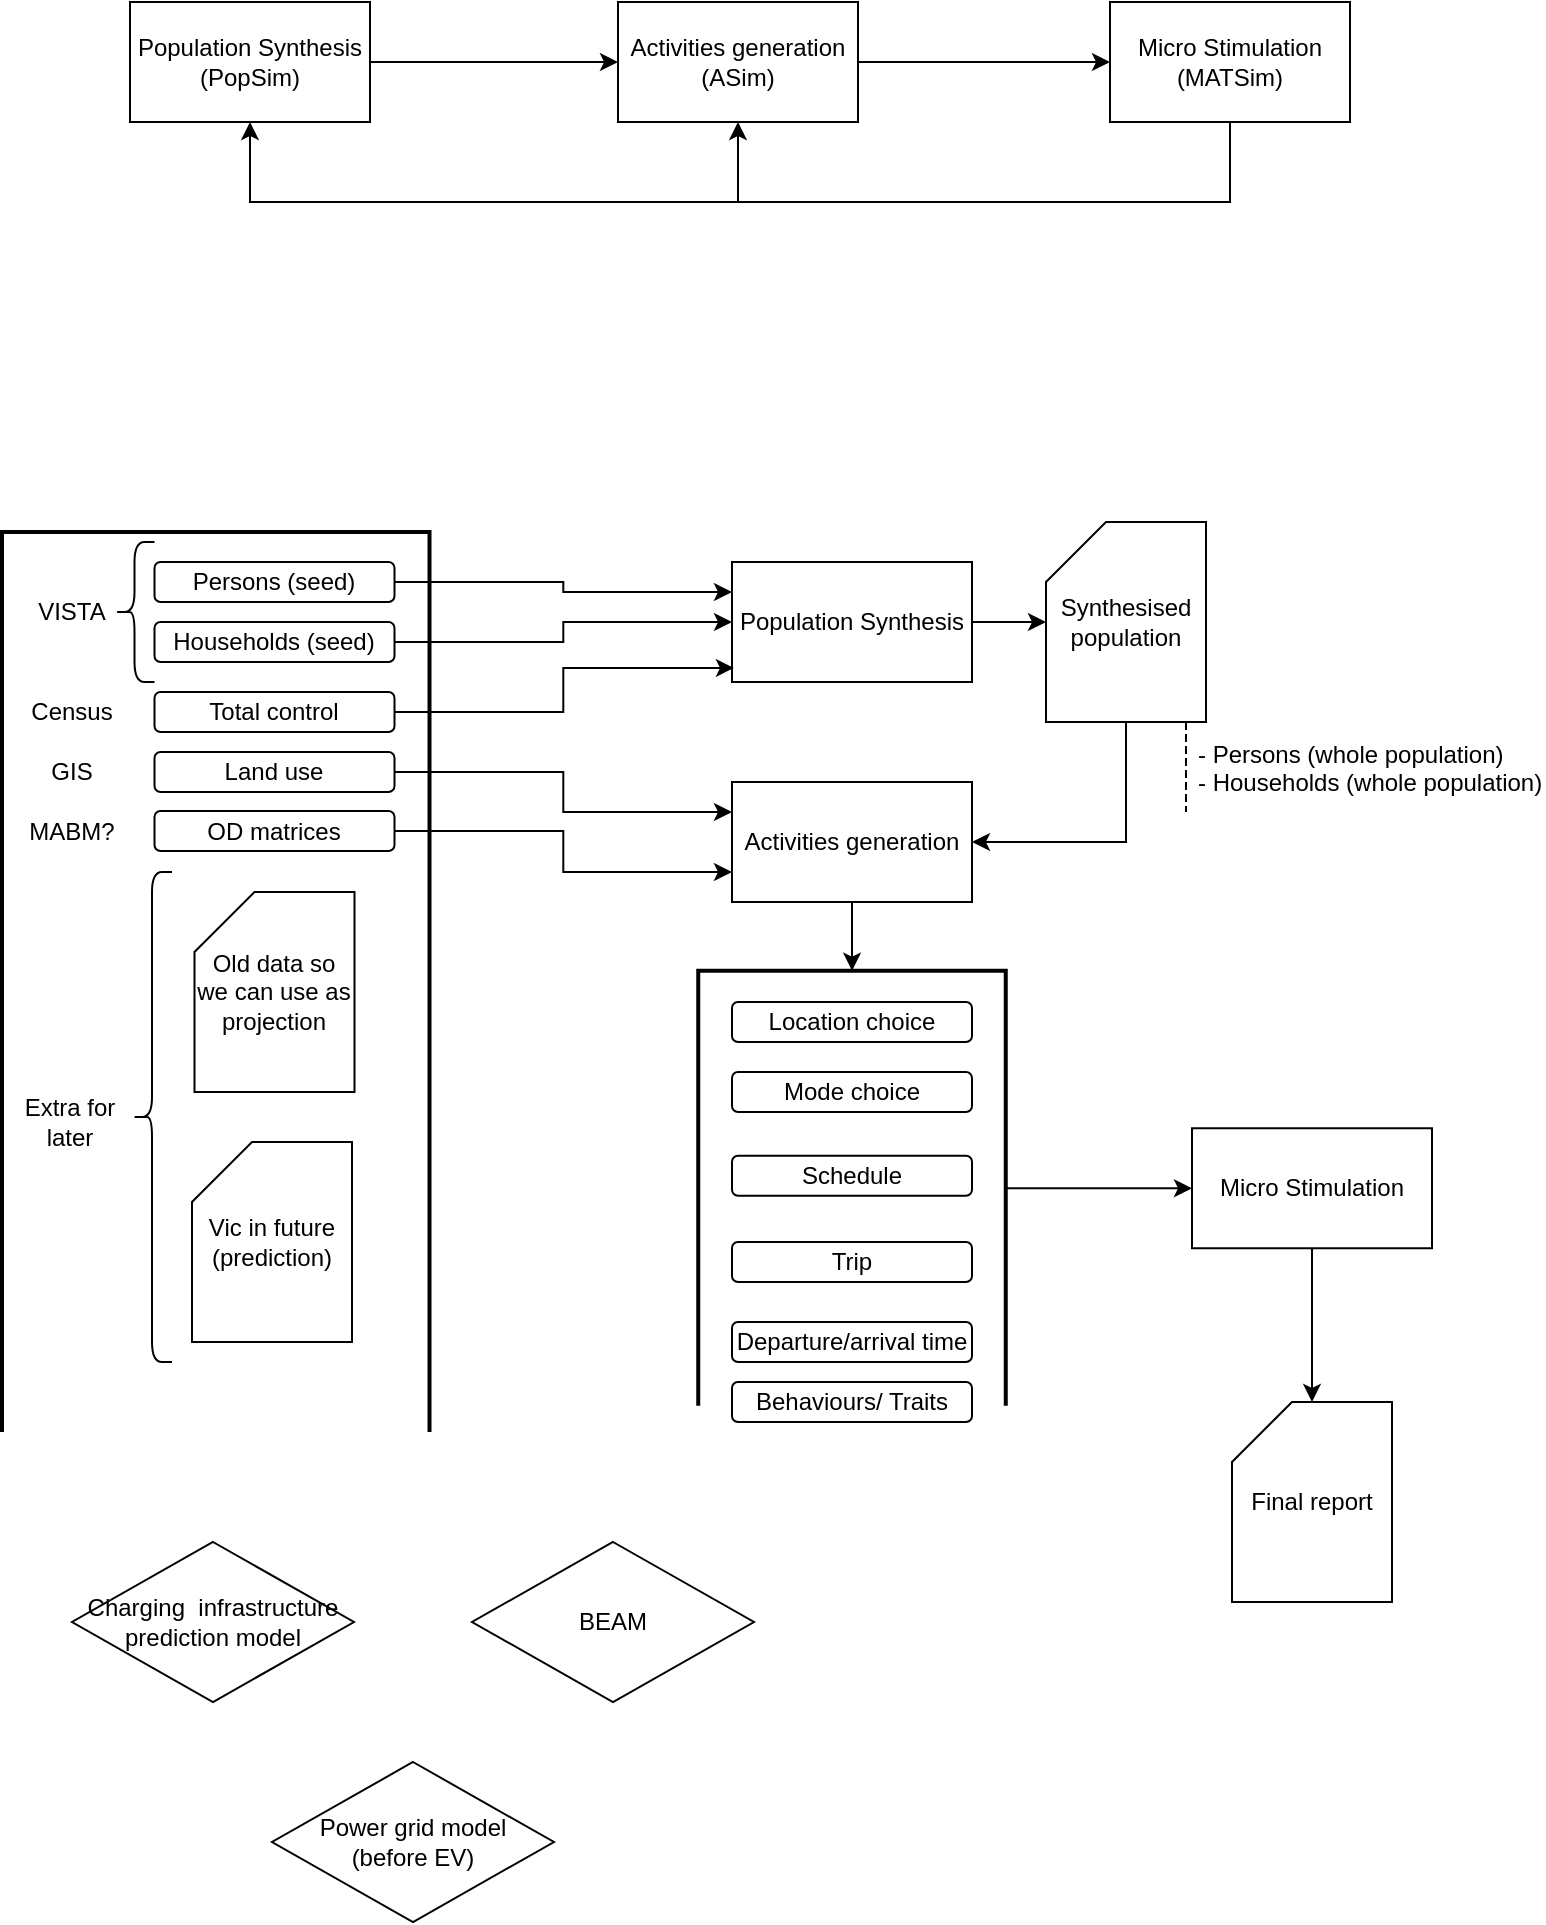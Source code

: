 <mxfile version="20.0.4" type="github">
  <diagram id="niMGvg3uXuLtMgdhvWrS" name="Page-1">
    <mxGraphModel dx="782" dy="434" grid="1" gridSize="10" guides="1" tooltips="1" connect="1" arrows="1" fold="1" page="1" pageScale="1" pageWidth="827" pageHeight="1169" math="0" shadow="0">
      <root>
        <mxCell id="0" />
        <mxCell id="1" parent="0" />
        <mxCell id="2_Vsr7ODEx59oDxRcPSc-5" style="edgeStyle=orthogonalEdgeStyle;rounded=0;orthogonalLoop=1;jettySize=auto;html=1;exitX=1;exitY=0.5;exitDx=0;exitDy=0;entryX=0;entryY=0.5;entryDx=0;entryDy=0;" edge="1" parent="1" source="2_Vsr7ODEx59oDxRcPSc-1" target="2_Vsr7ODEx59oDxRcPSc-2">
          <mxGeometry relative="1" as="geometry" />
        </mxCell>
        <mxCell id="2_Vsr7ODEx59oDxRcPSc-1" value="Population Synthesis&lt;br&gt;(PopSim)" style="rounded=0;whiteSpace=wrap;html=1;" vertex="1" parent="1">
          <mxGeometry x="109" y="40" width="120" height="60" as="geometry" />
        </mxCell>
        <mxCell id="2_Vsr7ODEx59oDxRcPSc-6" style="edgeStyle=orthogonalEdgeStyle;rounded=0;orthogonalLoop=1;jettySize=auto;html=1;exitX=1;exitY=0.5;exitDx=0;exitDy=0;" edge="1" parent="1" source="2_Vsr7ODEx59oDxRcPSc-2" target="2_Vsr7ODEx59oDxRcPSc-3">
          <mxGeometry relative="1" as="geometry" />
        </mxCell>
        <mxCell id="2_Vsr7ODEx59oDxRcPSc-2" value="Activities generation&lt;br&gt;(ASim)" style="rounded=0;whiteSpace=wrap;html=1;" vertex="1" parent="1">
          <mxGeometry x="353" y="40" width="120" height="60" as="geometry" />
        </mxCell>
        <mxCell id="2_Vsr7ODEx59oDxRcPSc-57" style="edgeStyle=orthogonalEdgeStyle;rounded=0;orthogonalLoop=1;jettySize=auto;html=1;exitX=0.5;exitY=1;exitDx=0;exitDy=0;entryX=0.5;entryY=1;entryDx=0;entryDy=0;" edge="1" parent="1" source="2_Vsr7ODEx59oDxRcPSc-3" target="2_Vsr7ODEx59oDxRcPSc-1">
          <mxGeometry relative="1" as="geometry">
            <Array as="points">
              <mxPoint x="659" y="140" />
              <mxPoint x="169" y="140" />
            </Array>
          </mxGeometry>
        </mxCell>
        <mxCell id="2_Vsr7ODEx59oDxRcPSc-3" value="Micro Stimulation&lt;br&gt;(MATSim)" style="rounded=0;whiteSpace=wrap;html=1;" vertex="1" parent="1">
          <mxGeometry x="599" y="40" width="120" height="60" as="geometry" />
        </mxCell>
        <mxCell id="2_Vsr7ODEx59oDxRcPSc-46" style="edgeStyle=orthogonalEdgeStyle;rounded=0;orthogonalLoop=1;jettySize=auto;html=1;exitX=1;exitY=0.5;exitDx=0;exitDy=0;" edge="1" parent="1" source="2_Vsr7ODEx59oDxRcPSc-4" target="2_Vsr7ODEx59oDxRcPSc-39">
          <mxGeometry relative="1" as="geometry" />
        </mxCell>
        <mxCell id="2_Vsr7ODEx59oDxRcPSc-4" value="Population Synthesis" style="rounded=0;whiteSpace=wrap;html=1;" vertex="1" parent="1">
          <mxGeometry x="410" y="320" width="120" height="60" as="geometry" />
        </mxCell>
        <mxCell id="2_Vsr7ODEx59oDxRcPSc-9" value="Vic in future (prediction)" style="shape=card;whiteSpace=wrap;html=1;" vertex="1" parent="1">
          <mxGeometry x="140" y="610" width="80" height="100" as="geometry" />
        </mxCell>
        <mxCell id="2_Vsr7ODEx59oDxRcPSc-10" value="Old data so we can use as projection" style="shape=card;whiteSpace=wrap;html=1;" vertex="1" parent="1">
          <mxGeometry x="141.25" y="485" width="80" height="100" as="geometry" />
        </mxCell>
        <mxCell id="2_Vsr7ODEx59oDxRcPSc-12" value="" style="strokeWidth=2;html=1;shape=mxgraph.flowchart.annotation_1;align=left;pointerEvents=1;rotation=90;" vertex="1" parent="1">
          <mxGeometry x="-73.12" y="423.13" width="450" height="213.75" as="geometry" />
        </mxCell>
        <mxCell id="2_Vsr7ODEx59oDxRcPSc-35" style="edgeStyle=orthogonalEdgeStyle;rounded=0;orthogonalLoop=1;jettySize=auto;html=1;exitX=1;exitY=0.5;exitDx=0;exitDy=0;entryX=0;entryY=0.25;entryDx=0;entryDy=0;" edge="1" parent="1" source="2_Vsr7ODEx59oDxRcPSc-14" target="2_Vsr7ODEx59oDxRcPSc-4">
          <mxGeometry relative="1" as="geometry" />
        </mxCell>
        <mxCell id="2_Vsr7ODEx59oDxRcPSc-14" value="Persons (seed)" style="rounded=1;whiteSpace=wrap;html=1;" vertex="1" parent="1">
          <mxGeometry x="121.25" y="320" width="120" height="20" as="geometry" />
        </mxCell>
        <mxCell id="2_Vsr7ODEx59oDxRcPSc-36" style="edgeStyle=orthogonalEdgeStyle;rounded=0;orthogonalLoop=1;jettySize=auto;html=1;exitX=1;exitY=0.5;exitDx=0;exitDy=0;entryX=0;entryY=0.5;entryDx=0;entryDy=0;" edge="1" parent="1" source="2_Vsr7ODEx59oDxRcPSc-15" target="2_Vsr7ODEx59oDxRcPSc-4">
          <mxGeometry relative="1" as="geometry" />
        </mxCell>
        <mxCell id="2_Vsr7ODEx59oDxRcPSc-15" value="Households (seed)" style="rounded=1;whiteSpace=wrap;html=1;" vertex="1" parent="1">
          <mxGeometry x="121.25" y="350" width="120" height="20" as="geometry" />
        </mxCell>
        <mxCell id="2_Vsr7ODEx59oDxRcPSc-37" style="edgeStyle=orthogonalEdgeStyle;rounded=0;orthogonalLoop=1;jettySize=auto;html=1;exitX=1;exitY=0.5;exitDx=0;exitDy=0;entryX=0.008;entryY=0.883;entryDx=0;entryDy=0;entryPerimeter=0;" edge="1" parent="1" source="2_Vsr7ODEx59oDxRcPSc-16" target="2_Vsr7ODEx59oDxRcPSc-4">
          <mxGeometry relative="1" as="geometry" />
        </mxCell>
        <mxCell id="2_Vsr7ODEx59oDxRcPSc-16" value="Total control" style="rounded=1;whiteSpace=wrap;html=1;" vertex="1" parent="1">
          <mxGeometry x="121.25" y="385" width="120" height="20" as="geometry" />
        </mxCell>
        <mxCell id="2_Vsr7ODEx59oDxRcPSc-50" style="edgeStyle=orthogonalEdgeStyle;rounded=0;orthogonalLoop=1;jettySize=auto;html=1;entryX=0;entryY=0.25;entryDx=0;entryDy=0;" edge="1" parent="1" source="2_Vsr7ODEx59oDxRcPSc-17" target="2_Vsr7ODEx59oDxRcPSc-47">
          <mxGeometry relative="1" as="geometry" />
        </mxCell>
        <mxCell id="2_Vsr7ODEx59oDxRcPSc-17" value="Land use" style="rounded=1;whiteSpace=wrap;html=1;" vertex="1" parent="1">
          <mxGeometry x="121.25" y="415" width="120" height="20" as="geometry" />
        </mxCell>
        <mxCell id="2_Vsr7ODEx59oDxRcPSc-51" style="edgeStyle=orthogonalEdgeStyle;rounded=0;orthogonalLoop=1;jettySize=auto;html=1;exitX=1;exitY=0.5;exitDx=0;exitDy=0;entryX=0;entryY=0.75;entryDx=0;entryDy=0;" edge="1" parent="1" source="2_Vsr7ODEx59oDxRcPSc-18" target="2_Vsr7ODEx59oDxRcPSc-47">
          <mxGeometry relative="1" as="geometry" />
        </mxCell>
        <mxCell id="2_Vsr7ODEx59oDxRcPSc-18" value="OD matrices" style="rounded=1;whiteSpace=wrap;html=1;" vertex="1" parent="1">
          <mxGeometry x="121.25" y="444.5" width="120" height="20" as="geometry" />
        </mxCell>
        <mxCell id="2_Vsr7ODEx59oDxRcPSc-21" value="" style="shape=curlyBracket;whiteSpace=wrap;html=1;rounded=1;" vertex="1" parent="1">
          <mxGeometry x="101.25" y="310" width="20" height="70" as="geometry" />
        </mxCell>
        <mxCell id="2_Vsr7ODEx59oDxRcPSc-24" value="VISTA" style="text;html=1;strokeColor=none;fillColor=none;align=center;verticalAlign=middle;whiteSpace=wrap;rounded=0;" vertex="1" parent="1">
          <mxGeometry x="50" y="330" width="60" height="30" as="geometry" />
        </mxCell>
        <mxCell id="2_Vsr7ODEx59oDxRcPSc-25" value="Census" style="text;html=1;strokeColor=none;fillColor=none;align=center;verticalAlign=middle;whiteSpace=wrap;rounded=0;" vertex="1" parent="1">
          <mxGeometry x="50" y="380" width="60" height="30" as="geometry" />
        </mxCell>
        <mxCell id="2_Vsr7ODEx59oDxRcPSc-27" value="GIS" style="text;html=1;strokeColor=none;fillColor=none;align=center;verticalAlign=middle;whiteSpace=wrap;rounded=0;" vertex="1" parent="1">
          <mxGeometry x="50" y="409.5" width="60" height="30" as="geometry" />
        </mxCell>
        <mxCell id="2_Vsr7ODEx59oDxRcPSc-28" value="MABM?" style="text;html=1;strokeColor=none;fillColor=none;align=center;verticalAlign=middle;whiteSpace=wrap;rounded=0;" vertex="1" parent="1">
          <mxGeometry x="50" y="439.5" width="60" height="30" as="geometry" />
        </mxCell>
        <mxCell id="2_Vsr7ODEx59oDxRcPSc-31" value="" style="shape=curlyBracket;whiteSpace=wrap;html=1;rounded=1;" vertex="1" parent="1">
          <mxGeometry x="110" y="475" width="20" height="245" as="geometry" />
        </mxCell>
        <mxCell id="2_Vsr7ODEx59oDxRcPSc-32" value="Extra for later" style="text;html=1;strokeColor=none;fillColor=none;align=center;verticalAlign=middle;whiteSpace=wrap;rounded=0;" vertex="1" parent="1">
          <mxGeometry x="49" y="585" width="60" height="30" as="geometry" />
        </mxCell>
        <mxCell id="2_Vsr7ODEx59oDxRcPSc-55" style="edgeStyle=orthogonalEdgeStyle;rounded=0;orthogonalLoop=1;jettySize=auto;html=1;exitX=0.5;exitY=1;exitDx=0;exitDy=0;exitPerimeter=0;entryX=1;entryY=0.5;entryDx=0;entryDy=0;" edge="1" parent="1" source="2_Vsr7ODEx59oDxRcPSc-39" target="2_Vsr7ODEx59oDxRcPSc-47">
          <mxGeometry relative="1" as="geometry" />
        </mxCell>
        <mxCell id="2_Vsr7ODEx59oDxRcPSc-39" value="Synthesised population" style="shape=card;whiteSpace=wrap;html=1;" vertex="1" parent="1">
          <mxGeometry x="567" y="300" width="80" height="100" as="geometry" />
        </mxCell>
        <mxCell id="2_Vsr7ODEx59oDxRcPSc-61" style="edgeStyle=orthogonalEdgeStyle;rounded=0;orthogonalLoop=1;jettySize=auto;html=1;exitX=0.5;exitY=1;exitDx=0;exitDy=0;" edge="1" parent="1" source="2_Vsr7ODEx59oDxRcPSc-47" target="2_Vsr7ODEx59oDxRcPSc-59">
          <mxGeometry relative="1" as="geometry" />
        </mxCell>
        <mxCell id="2_Vsr7ODEx59oDxRcPSc-47" value="Activities generation" style="rounded=0;whiteSpace=wrap;html=1;" vertex="1" parent="1">
          <mxGeometry x="410" y="430" width="120" height="60" as="geometry" />
        </mxCell>
        <mxCell id="2_Vsr7ODEx59oDxRcPSc-48" value="- Persons (whole population)&#xa;- Households (whole population)" style="shape=partialRectangle;fillColor=none;align=left;verticalAlign=middle;strokeColor=none;spacingLeft=34;rotatable=0;points=[[0,0.5],[1,0.5]];portConstraint=eastwest;dropTarget=0;" vertex="1" parent="1">
          <mxGeometry x="607" y="400.5" width="90" height="44" as="geometry" />
        </mxCell>
        <mxCell id="2_Vsr7ODEx59oDxRcPSc-49" value="" style="shape=partialRectangle;top=0;left=0;bottom=0;fillColor=none;stokeWidth=1;dashed=1;align=left;verticalAlign=middle;spacingLeft=4;spacingRight=4;overflow=hidden;rotatable=0;points=[];portConstraint=eastwest;part=1;" vertex="1" connectable="0" parent="2_Vsr7ODEx59oDxRcPSc-48">
          <mxGeometry width="30" height="44" as="geometry" />
        </mxCell>
        <mxCell id="2_Vsr7ODEx59oDxRcPSc-58" value="" style="edgeStyle=segmentEdgeStyle;endArrow=classic;html=1;rounded=0;entryX=0.5;entryY=1;entryDx=0;entryDy=0;" edge="1" parent="1" target="2_Vsr7ODEx59oDxRcPSc-2">
          <mxGeometry width="50" height="50" relative="1" as="geometry">
            <mxPoint x="410" y="140" as="sourcePoint" />
            <mxPoint x="530" y="370" as="targetPoint" />
            <Array as="points">
              <mxPoint x="413" y="140" />
            </Array>
          </mxGeometry>
        </mxCell>
        <mxCell id="2_Vsr7ODEx59oDxRcPSc-69" style="edgeStyle=orthogonalEdgeStyle;rounded=0;orthogonalLoop=1;jettySize=auto;html=1;exitX=0.5;exitY=0;exitDx=0;exitDy=0;exitPerimeter=0;entryX=0;entryY=0.5;entryDx=0;entryDy=0;" edge="1" parent="1" source="2_Vsr7ODEx59oDxRcPSc-59" target="2_Vsr7ODEx59oDxRcPSc-68">
          <mxGeometry relative="1" as="geometry" />
        </mxCell>
        <mxCell id="2_Vsr7ODEx59oDxRcPSc-59" value="" style="strokeWidth=2;html=1;shape=mxgraph.flowchart.annotation_1;align=left;pointerEvents=1;rotation=90;" vertex="1" parent="1">
          <mxGeometry x="361.25" y="556.25" width="217.5" height="153.75" as="geometry" />
        </mxCell>
        <mxCell id="2_Vsr7ODEx59oDxRcPSc-60" value="Location choice" style="rounded=1;whiteSpace=wrap;html=1;" vertex="1" parent="1">
          <mxGeometry x="410" y="540" width="120" height="20" as="geometry" />
        </mxCell>
        <mxCell id="2_Vsr7ODEx59oDxRcPSc-62" value="Mode choice" style="rounded=1;whiteSpace=wrap;html=1;" vertex="1" parent="1">
          <mxGeometry x="410" y="575" width="120" height="20" as="geometry" />
        </mxCell>
        <mxCell id="2_Vsr7ODEx59oDxRcPSc-63" value="Schedule" style="rounded=1;whiteSpace=wrap;html=1;" vertex="1" parent="1">
          <mxGeometry x="410" y="616.88" width="120" height="20" as="geometry" />
        </mxCell>
        <mxCell id="2_Vsr7ODEx59oDxRcPSc-64" value="Trip" style="rounded=1;whiteSpace=wrap;html=1;" vertex="1" parent="1">
          <mxGeometry x="410" y="660" width="120" height="20" as="geometry" />
        </mxCell>
        <mxCell id="2_Vsr7ODEx59oDxRcPSc-65" value="Departure/arrival time" style="rounded=1;whiteSpace=wrap;html=1;" vertex="1" parent="1">
          <mxGeometry x="410" y="700" width="120" height="20" as="geometry" />
        </mxCell>
        <mxCell id="2_Vsr7ODEx59oDxRcPSc-71" style="edgeStyle=orthogonalEdgeStyle;rounded=0;orthogonalLoop=1;jettySize=auto;html=1;exitX=0.5;exitY=1;exitDx=0;exitDy=0;" edge="1" parent="1" source="2_Vsr7ODEx59oDxRcPSc-68" target="2_Vsr7ODEx59oDxRcPSc-70">
          <mxGeometry relative="1" as="geometry" />
        </mxCell>
        <mxCell id="2_Vsr7ODEx59oDxRcPSc-68" value="Micro Stimulation" style="rounded=0;whiteSpace=wrap;html=1;" vertex="1" parent="1">
          <mxGeometry x="640" y="603.13" width="120" height="60" as="geometry" />
        </mxCell>
        <mxCell id="2_Vsr7ODEx59oDxRcPSc-70" value="Final report" style="shape=card;whiteSpace=wrap;html=1;" vertex="1" parent="1">
          <mxGeometry x="660" y="740" width="80" height="100" as="geometry" />
        </mxCell>
        <mxCell id="2_Vsr7ODEx59oDxRcPSc-72" value="Charging&amp;nbsp; infrastructure prediction model" style="rhombus;whiteSpace=wrap;html=1;" vertex="1" parent="1">
          <mxGeometry x="80" y="810" width="141" height="80" as="geometry" />
        </mxCell>
        <mxCell id="2_Vsr7ODEx59oDxRcPSc-73" value="BEAM" style="rhombus;whiteSpace=wrap;html=1;" vertex="1" parent="1">
          <mxGeometry x="280" y="810" width="141" height="80" as="geometry" />
        </mxCell>
        <mxCell id="2_Vsr7ODEx59oDxRcPSc-74" value="Power grid model &lt;br&gt;(before EV)" style="rhombus;whiteSpace=wrap;html=1;" vertex="1" parent="1">
          <mxGeometry x="180" y="920" width="141" height="80" as="geometry" />
        </mxCell>
        <mxCell id="2_Vsr7ODEx59oDxRcPSc-75" value="Behaviours/ Traits" style="rounded=1;whiteSpace=wrap;html=1;" vertex="1" parent="1">
          <mxGeometry x="410" y="730" width="120" height="20" as="geometry" />
        </mxCell>
      </root>
    </mxGraphModel>
  </diagram>
</mxfile>
